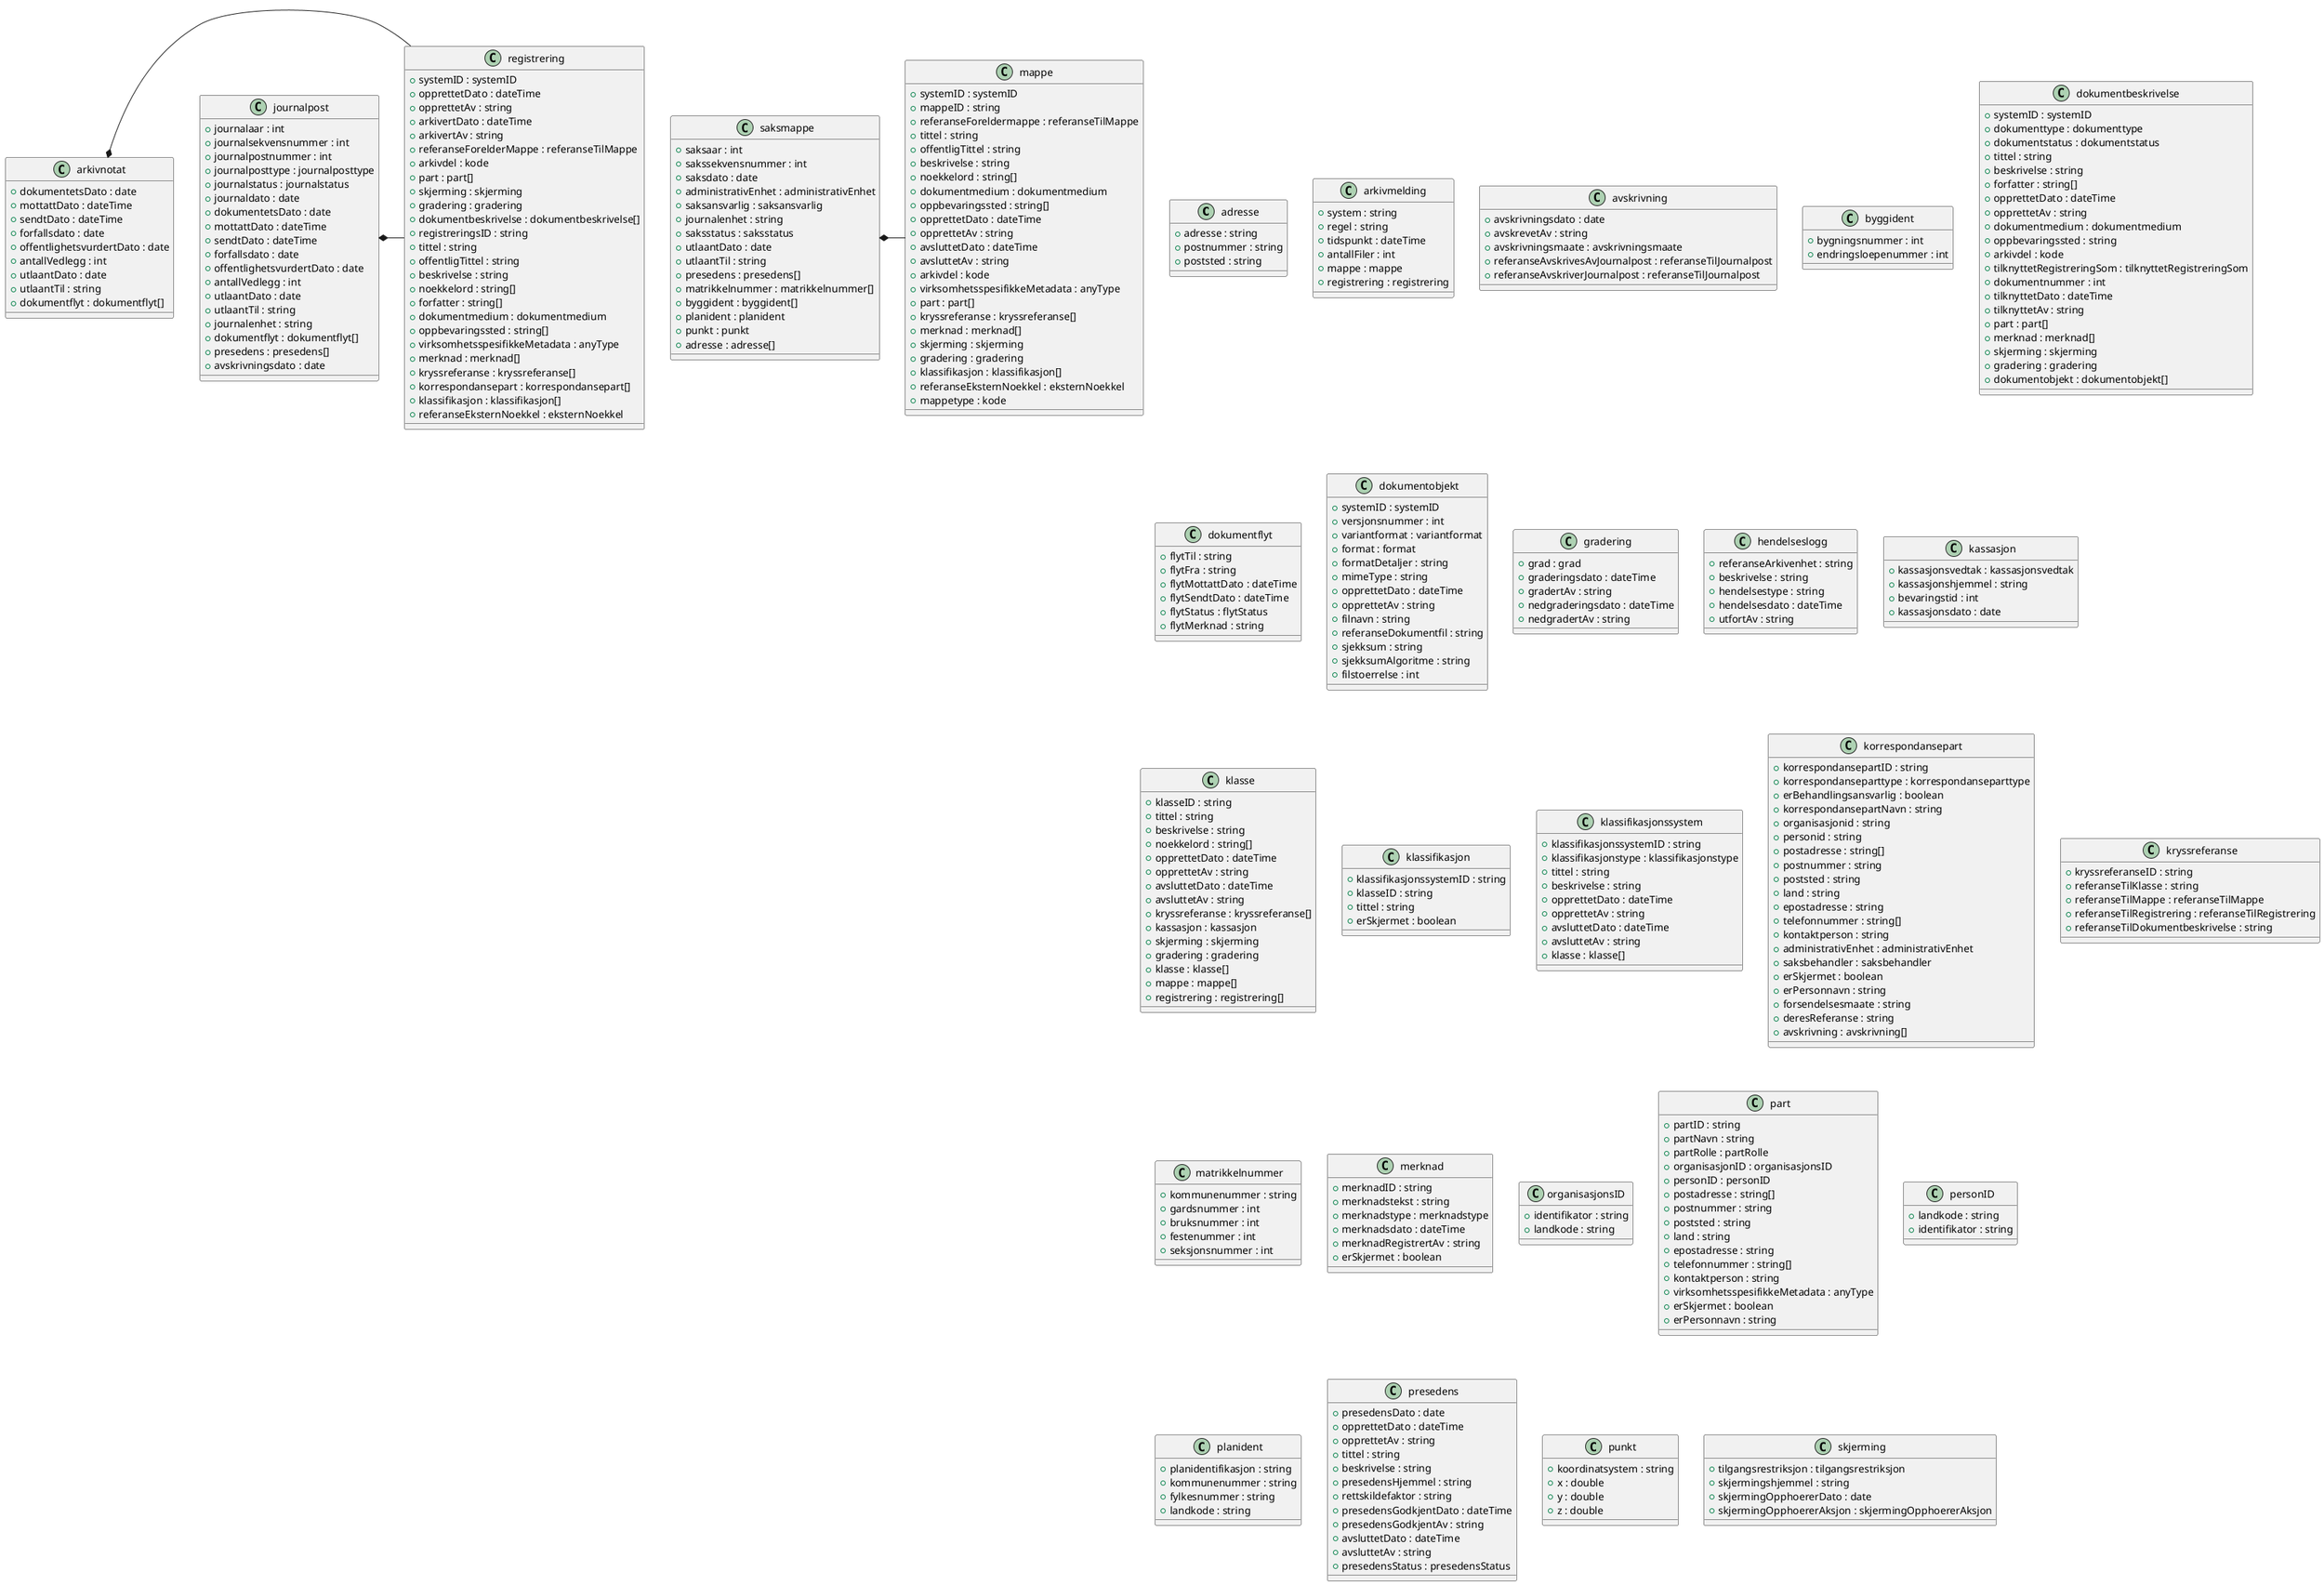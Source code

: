 @startuml

class adresse {
    +adresse : string
    +postnummer : string
    +poststed : string
}
class arkivmelding {
    +system : string
    +regel : string
    +tidspunkt : dateTime
    +antallFiler : int
    +mappe : mappe
    +registrering : registrering
}
class arkivnotat {
    +dokumentetsDato : date
    +mottattDato : dateTime
    +sendtDato : dateTime
    +forfallsdato : date
    +offentlighetsvurdertDato : date
    +antallVedlegg : int
    +utlaantDato : date
    +utlaantTil : string
    +dokumentflyt : dokumentflyt[]
}
arkivnotat *- registrering
class avskrivning {
    +avskrivningsdato : date
    +avskrevetAv : string
    +avskrivningsmaate : avskrivningsmaate
    +referanseAvskrivesAvJournalpost : referanseTilJournalpost
    +referanseAvskriverJournalpost : referanseTilJournalpost
}
class byggident {
    +bygningsnummer : int
    +endringsloepenummer : int
}
class dokumentbeskrivelse {
    +systemID : systemID
    +dokumenttype : dokumenttype
    +dokumentstatus : dokumentstatus
    +tittel : string
    +beskrivelse : string
    +forfatter : string[]
    +opprettetDato : dateTime
    +opprettetAv : string
    +dokumentmedium : dokumentmedium
    +oppbevaringssted : string
    +arkivdel : kode
    +tilknyttetRegistreringSom : tilknyttetRegistreringSom
    +dokumentnummer : int
    +tilknyttetDato : dateTime
    +tilknyttetAv : string
    +part : part[]
    +merknad : merknad[]
    +skjerming : skjerming
    +gradering : gradering
    +dokumentobjekt : dokumentobjekt[]
}
class dokumentflyt {
    +flytTil : string
    +flytFra : string
    +flytMottattDato : dateTime
    +flytSendtDato : dateTime
    +flytStatus : flytStatus
    +flytMerknad : string
}
class dokumentobjekt {
    +systemID : systemID
    +versjonsnummer : int
    +variantformat : variantformat
    +format : format
    +formatDetaljer : string
    +mimeType : string
    +opprettetDato : dateTime
    +opprettetAv : string
    +filnavn : string
    +referanseDokumentfil : string
    +sjekksum : string
    +sjekksumAlgoritme : string
    +filstoerrelse : int
}
class gradering {
    +grad : grad
    +graderingsdato : dateTime
    +gradertAv : string
    +nedgraderingsdato : dateTime
    +nedgradertAv : string
}
class hendelseslogg {
    +referanseArkivenhet : string
    +beskrivelse : string
    +hendelsestype : string
    +hendelsesdato : dateTime
    +utfortAv : string
}
class journalpost {
    +journalaar : int
    +journalsekvensnummer : int
    +journalpostnummer : int
    +journalposttype : journalposttype
    +journalstatus : journalstatus
    +journaldato : date
    +dokumentetsDato : date
    +mottattDato : dateTime
    +sendtDato : dateTime
    +forfallsdato : date
    +offentlighetsvurdertDato : date
    +antallVedlegg : int
    +utlaantDato : date
    +utlaantTil : string
    +journalenhet : string
    +dokumentflyt : dokumentflyt[]
    +presedens : presedens[]
    +avskrivningsdato : date
}
journalpost *- registrering
class kassasjon {
    +kassasjonsvedtak : kassasjonsvedtak
    +kassasjonshjemmel : string
    +bevaringstid : int
    +kassasjonsdato : date
}
class klasse {
    +klasseID : string
    +tittel : string
    +beskrivelse : string
    +noekkelord : string[]
    +opprettetDato : dateTime
    +opprettetAv : string
    +avsluttetDato : dateTime
    +avsluttetAv : string
    +kryssreferanse : kryssreferanse[]
    +kassasjon : kassasjon
    +skjerming : skjerming
    +gradering : gradering
    +klasse : klasse[]
    +mappe : mappe[]
    +registrering : registrering[]
}
class klassifikasjon {
    +klassifikasjonssystemID : string
    +klasseID : string
    +tittel : string
    +erSkjermet : boolean
}
class klassifikasjonssystem {
    +klassifikasjonssystemID : string
    +klassifikasjonstype : klassifikasjonstype
    +tittel : string
    +beskrivelse : string
    +opprettetDato : dateTime
    +opprettetAv : string
    +avsluttetDato : dateTime
    +avsluttetAv : string
    +klasse : klasse[]
}
class korrespondansepart {
    +korrespondansepartID : string
    +korrespondanseparttype : korrespondanseparttype
    +erBehandlingsansvarlig : boolean
    +korrespondansepartNavn : string
    +organisasjonid : string
    +personid : string
    +postadresse : string[]
    +postnummer : string
    +poststed : string
    +land : string
    +epostadresse : string
    +telefonnummer : string[]
    +kontaktperson : string
    +administrativEnhet : administrativEnhet
    +saksbehandler : saksbehandler
    +erSkjermet : boolean
    +erPersonnavn : string
    +forsendelsesmaate : string
    +deresReferanse : string
    +avskrivning : avskrivning[]
}
class kryssreferanse {
    +kryssreferanseID : string
    +referanseTilKlasse : string
    +referanseTilMappe : referanseTilMappe
    +referanseTilRegistrering : referanseTilRegistrering
    +referanseTilDokumentbeskrivelse : string
}
class mappe {
    +systemID : systemID
    +mappeID : string
    +referanseForeldermappe : referanseTilMappe
    +tittel : string
    +offentligTittel : string
    +beskrivelse : string
    +noekkelord : string[]
    +dokumentmedium : dokumentmedium
    +oppbevaringssted : string[]
    +opprettetDato : dateTime
    +opprettetAv : string
    +avsluttetDato : dateTime
    +avsluttetAv : string
    +arkivdel : kode
    +virksomhetsspesifikkeMetadata : anyType
    +part : part[]
    +kryssreferanse : kryssreferanse[]
    +merknad : merknad[]
    +skjerming : skjerming
    +gradering : gradering
    +klassifikasjon : klassifikasjon[]
    +referanseEksternNoekkel : eksternNoekkel
    +mappetype : kode
}
class matrikkelnummer {
    +kommunenummer : string
    +gardsnummer : int
    +bruksnummer : int
    +festenummer : int
    +seksjonsnummer : int
}
class merknad {
    +merknadID : string
    +merknadstekst : string
    +merknadstype : merknadstype
    +merknadsdato : dateTime
    +merknadRegistrertAv : string
    +erSkjermet : boolean
}
class organisasjonsID {
    +identifikator : string
    +landkode : string
}
class part {
    +partID : string
    +partNavn : string
    +partRolle : partRolle
    +organisasjonID : organisasjonsID
    +personID : personID
    +postadresse : string[]
    +postnummer : string
    +poststed : string
    +land : string
    +epostadresse : string
    +telefonnummer : string[]
    +kontaktperson : string
    +virksomhetsspesifikkeMetadata : anyType
    +erSkjermet : boolean
    +erPersonnavn : string
}
class personID {
    +landkode : string
    +identifikator : string
}
class planident {
    +planidentifikasjon : string
    +kommunenummer : string
    +fylkesnummer : string
    +landkode : string
}
class presedens {
    +presedensDato : date
    +opprettetDato : dateTime
    +opprettetAv : string
    +tittel : string
    +beskrivelse : string
    +presedensHjemmel : string
    +rettskildefaktor : string
    +presedensGodkjentDato : dateTime
    +presedensGodkjentAv : string
    +avsluttetDato : dateTime
    +avsluttetAv : string
    +presedensStatus : presedensStatus
}
class punkt {
    +koordinatsystem : string
    +x : double
    +y : double
    +z : double
}
class registrering {
    +systemID : systemID
    +opprettetDato : dateTime
    +opprettetAv : string
    +arkivertDato : dateTime
    +arkivertAv : string
    +referanseForelderMappe : referanseTilMappe
    +arkivdel : kode
    +part : part[]
    +skjerming : skjerming
    +gradering : gradering
    +dokumentbeskrivelse : dokumentbeskrivelse[]
    +registreringsID : string
    +tittel : string
    +offentligTittel : string
    +beskrivelse : string
    +noekkelord : string[]
    +forfatter : string[]
    +dokumentmedium : dokumentmedium
    +oppbevaringssted : string[]
    +virksomhetsspesifikkeMetadata : anyType
    +merknad : merknad[]
    +kryssreferanse : kryssreferanse[]
    +korrespondansepart : korrespondansepart[]
    +klassifikasjon : klassifikasjon[]
    +referanseEksternNoekkel : eksternNoekkel
}
class saksmappe {
    +saksaar : int
    +sakssekvensnummer : int
    +saksdato : date
    +administrativEnhet : administrativEnhet
    +saksansvarlig : saksansvarlig
    +journalenhet : string
    +saksstatus : saksstatus
    +utlaantDato : date
    +utlaantTil : string
    +presedens : presedens[]
    +matrikkelnummer : matrikkelnummer[]
    +byggident : byggident[]
    +planident : planident
    +punkt : punkt
    +adresse : adresse[]
}
saksmappe *- mappe
class skjerming {
    +tilgangsrestriksjon : tilgangsrestriksjon
    +skjermingshjemmel : string
    +skjermingOpphoererDato : date
    +skjermingOpphoererAksjon : skjermingOpphoererAksjon
}

@enduml
